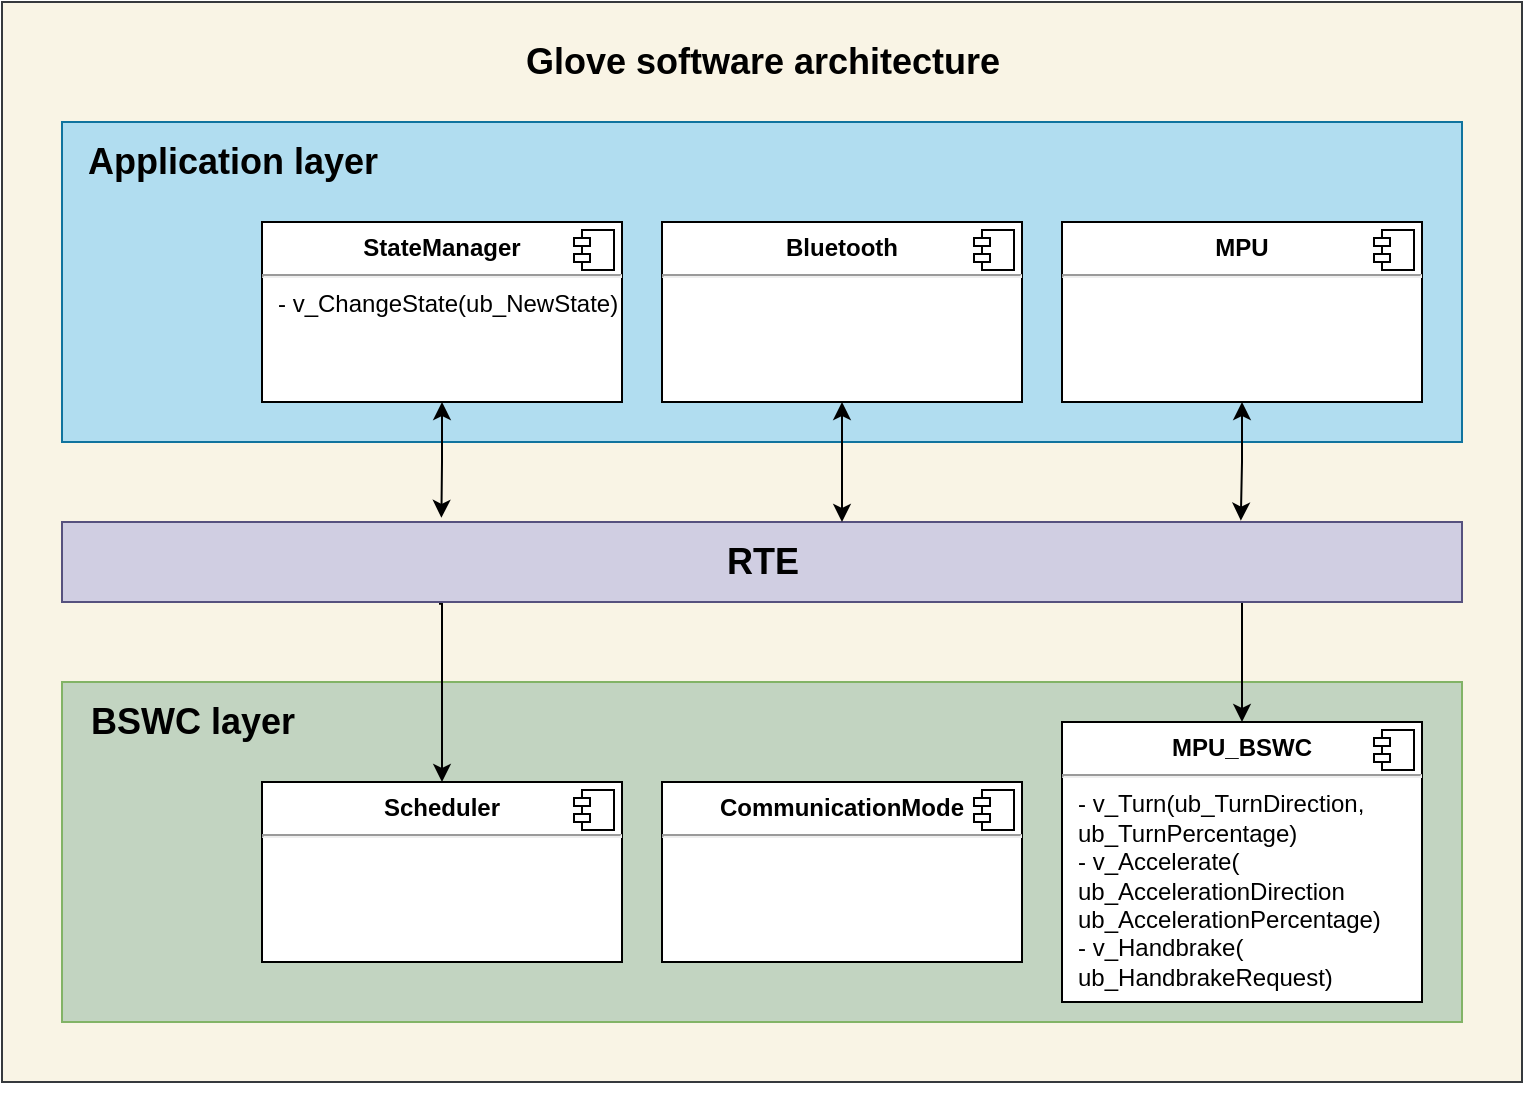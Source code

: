 <mxfile version="20.6.2" type="device"><diagram id="pO9wZd1R9QyJXchD9K-u" name="Page-1"><mxGraphModel dx="970" dy="570" grid="1" gridSize="10" guides="1" tooltips="1" connect="1" arrows="1" fold="1" page="1" pageScale="1" pageWidth="850" pageHeight="1100" math="0" shadow="0"><root><mxCell id="0"/><mxCell id="1" parent="0"/><mxCell id="n-HOmjnV4F7IhKI_7a0l-1" value="" style="html=1;fontSize=18;fillColor=#F9F4E5;strokeColor=#36393d;" parent="1" vertex="1"><mxGeometry x="380" y="210" width="760" height="540" as="geometry"/></mxCell><mxCell id="n-HOmjnV4F7IhKI_7a0l-3" value="" style="html=1;fillColor=#C2D4C1;strokeColor=#82b366;" parent="1" vertex="1"><mxGeometry x="410" y="550" width="700" height="170" as="geometry"/></mxCell><mxCell id="n-HOmjnV4F7IhKI_7a0l-4" style="edgeStyle=orthogonalEdgeStyle;rounded=0;orthogonalLoop=1;jettySize=auto;html=1;exitX=0.75;exitY=1;exitDx=0;exitDy=0;fontSize=18;startArrow=none;startFill=0;" parent="1" source="n-HOmjnV4F7IhKI_7a0l-6" target="n-HOmjnV4F7IhKI_7a0l-26" edge="1"><mxGeometry relative="1" as="geometry"><Array as="points"><mxPoint x="1000" y="510"/></Array></mxGeometry></mxCell><mxCell id="n-HOmjnV4F7IhKI_7a0l-5" style="edgeStyle=orthogonalEdgeStyle;rounded=0;orthogonalLoop=1;jettySize=auto;html=1;exitX=0.27;exitY=1.034;exitDx=0;exitDy=0;entryX=0.5;entryY=0;entryDx=0;entryDy=0;exitPerimeter=0;" parent="1" source="n-HOmjnV4F7IhKI_7a0l-6" target="n-HOmjnV4F7IhKI_7a0l-34" edge="1"><mxGeometry relative="1" as="geometry"><Array as="points"><mxPoint x="599" y="510"/><mxPoint x="600" y="510"/></Array><mxPoint x="550" y="600" as="targetPoint"/></mxGeometry></mxCell><mxCell id="n-HOmjnV4F7IhKI_7a0l-6" value="&lt;font style=&quot;font-size: 18px;&quot;&gt;&lt;b&gt;RTE&lt;/b&gt;&lt;/font&gt;" style="html=1;fillColor=#d0cee2;strokeColor=#56517e;" parent="1" vertex="1"><mxGeometry x="410" y="470" width="700" height="40" as="geometry"/></mxCell><mxCell id="n-HOmjnV4F7IhKI_7a0l-7" value="" style="html=1;fillColor=#b1ddf0;strokeColor=#10739e;" parent="1" vertex="1"><mxGeometry x="410" y="270" width="700" height="160" as="geometry"/></mxCell><mxCell id="n-HOmjnV4F7IhKI_7a0l-8" style="edgeStyle=orthogonalEdgeStyle;rounded=0;orthogonalLoop=1;jettySize=auto;html=1;fontSize=18;startArrow=classic;startFill=1;" parent="1" edge="1"><mxGeometry relative="1" as="geometry"><mxPoint x="800" y="470" as="targetPoint"/><mxPoint x="800" y="410" as="sourcePoint"/></mxGeometry></mxCell><mxCell id="n-HOmjnV4F7IhKI_7a0l-11" style="edgeStyle=orthogonalEdgeStyle;rounded=0;orthogonalLoop=1;jettySize=auto;html=1;entryX=0.842;entryY=-0.017;entryDx=0;entryDy=0;entryPerimeter=0;fontSize=18;startArrow=classic;startFill=1;" parent="1" source="n-HOmjnV4F7IhKI_7a0l-12" target="n-HOmjnV4F7IhKI_7a0l-6" edge="1"><mxGeometry relative="1" as="geometry"/></mxCell><mxCell id="n-HOmjnV4F7IhKI_7a0l-12" value="&lt;p style=&quot;margin:0px;margin-top:6px;text-align:center;&quot;&gt;&lt;b&gt;MPU&lt;/b&gt;&lt;/p&gt;&lt;hr&gt;&lt;p style=&quot;margin:0px;margin-left:8px;&quot;&gt;&lt;br&gt;&lt;/p&gt;&lt;p style=&quot;margin:0px;margin-left:8px;&quot;&gt;&lt;br&gt;&lt;/p&gt;" style="align=left;overflow=fill;html=1;dropTarget=0;" parent="1" vertex="1"><mxGeometry x="910" y="320" width="180" height="90" as="geometry"/></mxCell><mxCell id="n-HOmjnV4F7IhKI_7a0l-13" value="" style="shape=component;jettyWidth=8;jettyHeight=4;" parent="n-HOmjnV4F7IhKI_7a0l-12" vertex="1"><mxGeometry x="1" width="20" height="20" relative="1" as="geometry"><mxPoint x="-24" y="4" as="offset"/></mxGeometry></mxCell><mxCell id="n-HOmjnV4F7IhKI_7a0l-19" style="edgeStyle=orthogonalEdgeStyle;rounded=0;orthogonalLoop=1;jettySize=auto;html=1;fontSize=18;startArrow=classic;startFill=1;entryX=0.271;entryY=-0.052;entryDx=0;entryDy=0;entryPerimeter=0;" parent="1" source="n-HOmjnV4F7IhKI_7a0l-20" target="n-HOmjnV4F7IhKI_7a0l-6" edge="1"><mxGeometry relative="1" as="geometry"><Array as="points"/></mxGeometry></mxCell><mxCell id="n-HOmjnV4F7IhKI_7a0l-20" value="&lt;p style=&quot;margin:0px;margin-top:6px;text-align:center;&quot;&gt;&lt;b&gt;StateManager&lt;/b&gt;&lt;/p&gt;&lt;hr&gt;&lt;p style=&quot;margin:0px;margin-left:8px;&quot;&gt;- v_ChangeState(ub_NewState)&lt;br&gt;&lt;br&gt;&lt;/p&gt;" style="align=left;overflow=fill;html=1;dropTarget=0;" parent="1" vertex="1"><mxGeometry x="510" y="320" width="180" height="90" as="geometry"/></mxCell><mxCell id="n-HOmjnV4F7IhKI_7a0l-21" value="" style="shape=component;jettyWidth=8;jettyHeight=4;" parent="n-HOmjnV4F7IhKI_7a0l-20" vertex="1"><mxGeometry x="1" width="20" height="20" relative="1" as="geometry"><mxPoint x="-24" y="4" as="offset"/></mxGeometry></mxCell><mxCell id="n-HOmjnV4F7IhKI_7a0l-24" value="&lt;font style=&quot;font-size: 18px;&quot;&gt;&lt;b&gt;Application layer&lt;/b&gt;&lt;/font&gt;" style="text;html=1;align=center;verticalAlign=middle;resizable=0;points=[];autosize=1;strokeColor=none;fillColor=none;" parent="1" vertex="1"><mxGeometry x="410" y="270" width="170" height="40" as="geometry"/></mxCell><mxCell id="n-HOmjnV4F7IhKI_7a0l-25" value="&lt;font style=&quot;font-size: 18px;&quot;&gt;&lt;b&gt;BSWC layer&lt;/b&gt;&lt;/font&gt;" style="text;html=1;align=center;verticalAlign=middle;resizable=0;points=[];autosize=1;strokeColor=none;fillColor=none;" parent="1" vertex="1"><mxGeometry x="410" y="550" width="130" height="40" as="geometry"/></mxCell><mxCell id="n-HOmjnV4F7IhKI_7a0l-26" value="&lt;p style=&quot;margin:0px;margin-top:6px;text-align:center;&quot;&gt;&lt;b&gt;MPU_BSWC&lt;/b&gt;&lt;/p&gt;&lt;hr&gt;&lt;p style=&quot;margin:0px;margin-left:8px;&quot;&gt;- v_Turn(ub_TurnDirection,&lt;/p&gt;&lt;p style=&quot;margin:0px;margin-left:8px;&quot;&gt;&lt;span style=&quot;background-color: initial;&quot;&gt;ub_TurnPercentage)&lt;/span&gt;&lt;/p&gt;&lt;p style=&quot;margin:0px;margin-left:8px;&quot;&gt;&lt;span style=&quot;background-color: initial;&quot;&gt;- v_Accelerate(&lt;/span&gt;&lt;/p&gt;&lt;p style=&quot;margin:0px;margin-left:8px;&quot;&gt;&lt;span style=&quot;background-color: initial;&quot;&gt;ub_AccelerationDirection&lt;/span&gt;&lt;/p&gt;&lt;p style=&quot;margin:0px;margin-left:8px;&quot;&gt;&lt;span style=&quot;background-color: initial;&quot;&gt;ub_AccelerationPercentage)&lt;/span&gt;&lt;/p&gt;&lt;p style=&quot;margin:0px;margin-left:8px;&quot;&gt;- v_Handbrake(&lt;/p&gt;&lt;p style=&quot;margin:0px;margin-left:8px;&quot;&gt;ub_HandbrakeRequest)&lt;/p&gt;" style="align=left;overflow=fill;html=1;dropTarget=0;" parent="1" vertex="1"><mxGeometry x="910" y="570" width="180" height="140" as="geometry"/></mxCell><mxCell id="n-HOmjnV4F7IhKI_7a0l-27" value="" style="shape=component;jettyWidth=8;jettyHeight=4;" parent="n-HOmjnV4F7IhKI_7a0l-26" vertex="1"><mxGeometry x="1" width="20" height="20" relative="1" as="geometry"><mxPoint x="-24" y="4" as="offset"/></mxGeometry></mxCell><mxCell id="n-HOmjnV4F7IhKI_7a0l-30" value="&lt;p style=&quot;margin:0px;margin-top:6px;text-align:center;&quot;&gt;&lt;b&gt;Bluetooth&lt;/b&gt;&lt;/p&gt;&lt;hr&gt;&lt;p style=&quot;margin:0px;margin-left:8px;&quot;&gt;&lt;br&gt;&lt;br&gt;&lt;/p&gt;" style="align=left;overflow=fill;html=1;dropTarget=0;" parent="1" vertex="1"><mxGeometry x="710" y="320" width="180" height="90" as="geometry"/></mxCell><mxCell id="n-HOmjnV4F7IhKI_7a0l-31" value="" style="shape=component;jettyWidth=8;jettyHeight=4;" parent="n-HOmjnV4F7IhKI_7a0l-30" vertex="1"><mxGeometry x="1" width="20" height="20" relative="1" as="geometry"><mxPoint x="-24" y="4" as="offset"/></mxGeometry></mxCell><mxCell id="n-HOmjnV4F7IhKI_7a0l-32" value="&lt;p style=&quot;margin:0px;margin-top:6px;text-align:center;&quot;&gt;&lt;b&gt;CommunicationMode&lt;/b&gt;&lt;/p&gt;&lt;hr&gt;&lt;p style=&quot;margin:0px;margin-left:8px;&quot;&gt;&lt;br&gt;&lt;br&gt;&lt;/p&gt;" style="align=left;overflow=fill;html=1;dropTarget=0;" parent="1" vertex="1"><mxGeometry x="710" y="600" width="180" height="90" as="geometry"/></mxCell><mxCell id="n-HOmjnV4F7IhKI_7a0l-33" value="" style="shape=component;jettyWidth=8;jettyHeight=4;" parent="n-HOmjnV4F7IhKI_7a0l-32" vertex="1"><mxGeometry x="1" width="20" height="20" relative="1" as="geometry"><mxPoint x="-24" y="4" as="offset"/></mxGeometry></mxCell><mxCell id="n-HOmjnV4F7IhKI_7a0l-34" value="&lt;p style=&quot;margin:0px;margin-top:6px;text-align:center;&quot;&gt;&lt;b&gt;Scheduler&lt;/b&gt;&lt;/p&gt;&lt;hr&gt;&lt;p style=&quot;margin:0px;margin-left:8px;&quot;&gt;&lt;br&gt;&lt;br&gt;&lt;/p&gt;" style="align=left;overflow=fill;html=1;dropTarget=0;" parent="1" vertex="1"><mxGeometry x="510" y="600" width="180" height="90" as="geometry"/></mxCell><mxCell id="n-HOmjnV4F7IhKI_7a0l-35" value="" style="shape=component;jettyWidth=8;jettyHeight=4;" parent="n-HOmjnV4F7IhKI_7a0l-34" vertex="1"><mxGeometry x="1" width="20" height="20" relative="1" as="geometry"><mxPoint x="-24" y="4" as="offset"/></mxGeometry></mxCell><mxCell id="n-HOmjnV4F7IhKI_7a0l-53" style="edgeStyle=orthogonalEdgeStyle;rounded=0;orthogonalLoop=1;jettySize=auto;html=1;exitX=0.5;exitY=1;exitDx=0;exitDy=0;" parent="1" source="n-HOmjnV4F7IhKI_7a0l-1" target="n-HOmjnV4F7IhKI_7a0l-1" edge="1"><mxGeometry relative="1" as="geometry"/></mxCell><mxCell id="n-HOmjnV4F7IhKI_7a0l-54" value="&lt;font style=&quot;font-size: 18px;&quot;&gt;&lt;b&gt;Glove software architecture&lt;/b&gt;&lt;/font&gt;" style="text;html=1;align=center;verticalAlign=middle;resizable=0;points=[];autosize=1;strokeColor=none;fillColor=none;" parent="1" vertex="1"><mxGeometry x="630" y="220" width="260" height="40" as="geometry"/></mxCell></root></mxGraphModel></diagram></mxfile>